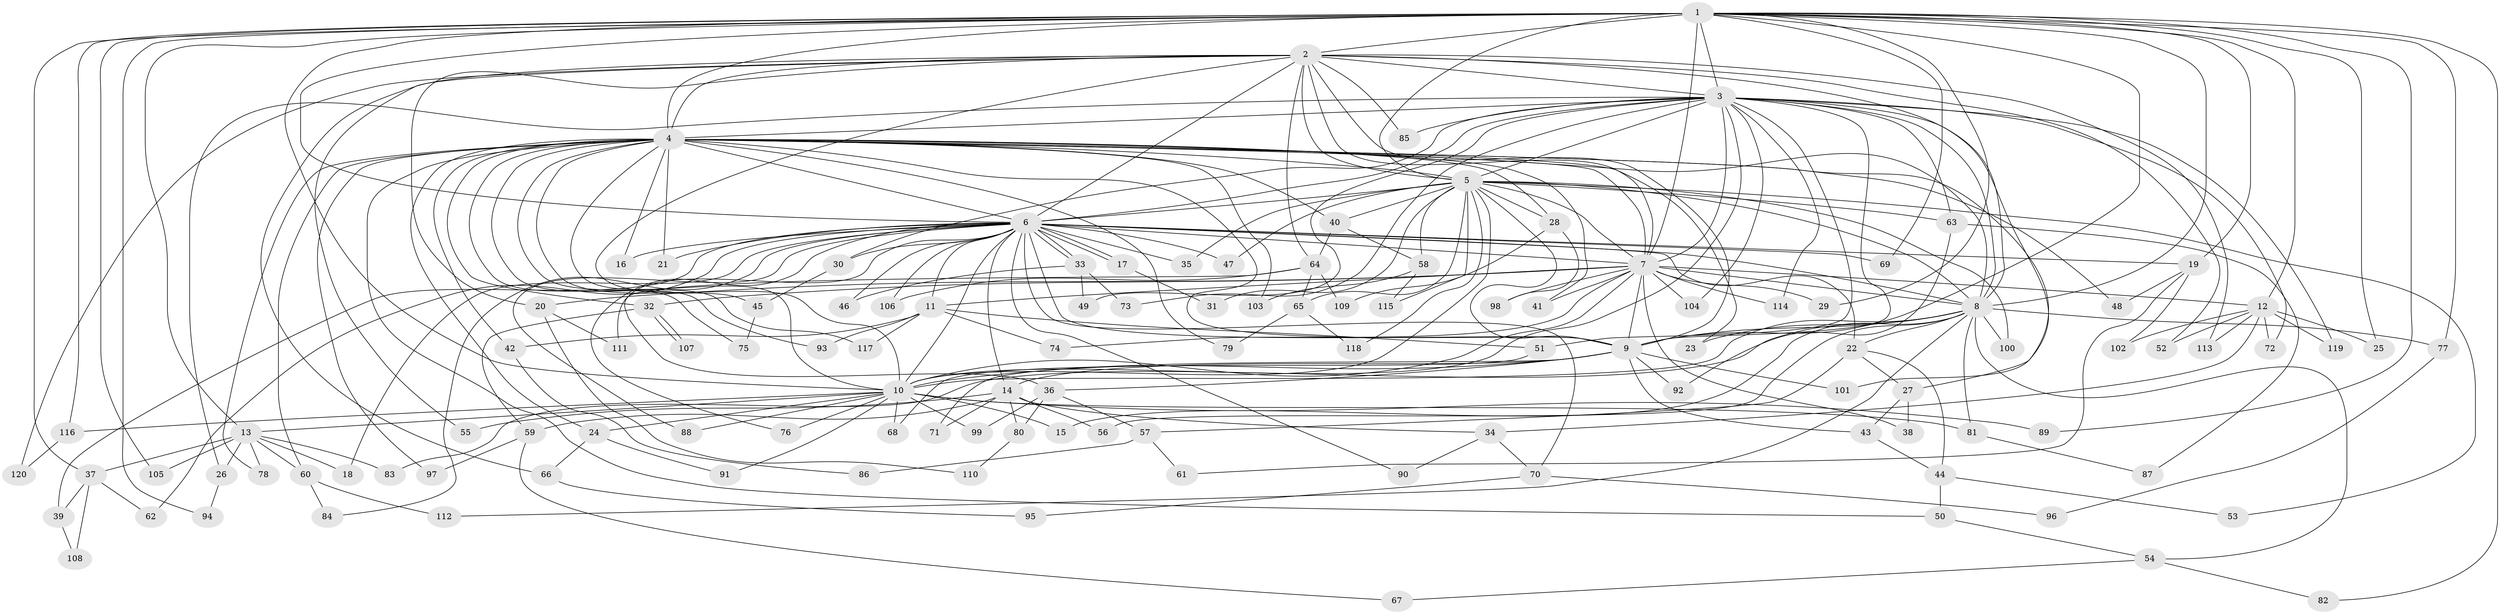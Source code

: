 // Generated by graph-tools (version 1.1) at 2025/25/03/09/25 03:25:47]
// undirected, 120 vertices, 265 edges
graph export_dot {
graph [start="1"]
  node [color=gray90,style=filled];
  1;
  2;
  3;
  4;
  5;
  6;
  7;
  8;
  9;
  10;
  11;
  12;
  13;
  14;
  15;
  16;
  17;
  18;
  19;
  20;
  21;
  22;
  23;
  24;
  25;
  26;
  27;
  28;
  29;
  30;
  31;
  32;
  33;
  34;
  35;
  36;
  37;
  38;
  39;
  40;
  41;
  42;
  43;
  44;
  45;
  46;
  47;
  48;
  49;
  50;
  51;
  52;
  53;
  54;
  55;
  56;
  57;
  58;
  59;
  60;
  61;
  62;
  63;
  64;
  65;
  66;
  67;
  68;
  69;
  70;
  71;
  72;
  73;
  74;
  75;
  76;
  77;
  78;
  79;
  80;
  81;
  82;
  83;
  84;
  85;
  86;
  87;
  88;
  89;
  90;
  91;
  92;
  93;
  94;
  95;
  96;
  97;
  98;
  99;
  100;
  101;
  102;
  103;
  104;
  105;
  106;
  107;
  108;
  109;
  110;
  111;
  112;
  113;
  114;
  115;
  116;
  117;
  118;
  119;
  120;
  1 -- 2;
  1 -- 3;
  1 -- 4;
  1 -- 5;
  1 -- 6;
  1 -- 7;
  1 -- 8;
  1 -- 9;
  1 -- 10;
  1 -- 12;
  1 -- 13;
  1 -- 19;
  1 -- 25;
  1 -- 29;
  1 -- 37;
  1 -- 69;
  1 -- 77;
  1 -- 82;
  1 -- 89;
  1 -- 94;
  1 -- 105;
  1 -- 116;
  2 -- 3;
  2 -- 4;
  2 -- 5;
  2 -- 6;
  2 -- 7;
  2 -- 8;
  2 -- 9;
  2 -- 10;
  2 -- 20;
  2 -- 52;
  2 -- 55;
  2 -- 64;
  2 -- 66;
  2 -- 85;
  2 -- 113;
  2 -- 120;
  3 -- 4;
  3 -- 5;
  3 -- 6;
  3 -- 7;
  3 -- 8;
  3 -- 9;
  3 -- 10;
  3 -- 26;
  3 -- 30;
  3 -- 49;
  3 -- 51;
  3 -- 63;
  3 -- 72;
  3 -- 73;
  3 -- 85;
  3 -- 101;
  3 -- 104;
  3 -- 114;
  3 -- 119;
  4 -- 5;
  4 -- 6;
  4 -- 7;
  4 -- 8;
  4 -- 9;
  4 -- 10;
  4 -- 16;
  4 -- 21;
  4 -- 23;
  4 -- 24;
  4 -- 27;
  4 -- 28;
  4 -- 32;
  4 -- 40;
  4 -- 41;
  4 -- 42;
  4 -- 45;
  4 -- 48;
  4 -- 50;
  4 -- 60;
  4 -- 75;
  4 -- 78;
  4 -- 79;
  4 -- 93;
  4 -- 97;
  4 -- 103;
  4 -- 117;
  5 -- 6;
  5 -- 7;
  5 -- 8;
  5 -- 9;
  5 -- 10;
  5 -- 28;
  5 -- 31;
  5 -- 35;
  5 -- 40;
  5 -- 47;
  5 -- 53;
  5 -- 58;
  5 -- 63;
  5 -- 65;
  5 -- 100;
  5 -- 115;
  5 -- 118;
  6 -- 7;
  6 -- 8;
  6 -- 9;
  6 -- 10;
  6 -- 11;
  6 -- 14;
  6 -- 16;
  6 -- 17;
  6 -- 17;
  6 -- 18;
  6 -- 19;
  6 -- 21;
  6 -- 22;
  6 -- 30;
  6 -- 33;
  6 -- 33;
  6 -- 35;
  6 -- 36;
  6 -- 39;
  6 -- 46;
  6 -- 47;
  6 -- 62;
  6 -- 69;
  6 -- 70;
  6 -- 76;
  6 -- 84;
  6 -- 88;
  6 -- 90;
  6 -- 106;
  7 -- 8;
  7 -- 9;
  7 -- 10;
  7 -- 11;
  7 -- 12;
  7 -- 20;
  7 -- 29;
  7 -- 32;
  7 -- 38;
  7 -- 41;
  7 -- 74;
  7 -- 98;
  7 -- 104;
  7 -- 114;
  8 -- 9;
  8 -- 10;
  8 -- 15;
  8 -- 22;
  8 -- 23;
  8 -- 54;
  8 -- 56;
  8 -- 77;
  8 -- 81;
  8 -- 83;
  8 -- 100;
  8 -- 112;
  9 -- 10;
  9 -- 14;
  9 -- 36;
  9 -- 43;
  9 -- 71;
  9 -- 92;
  9 -- 101;
  10 -- 13;
  10 -- 15;
  10 -- 24;
  10 -- 68;
  10 -- 76;
  10 -- 81;
  10 -- 88;
  10 -- 89;
  10 -- 91;
  10 -- 99;
  10 -- 116;
  11 -- 42;
  11 -- 51;
  11 -- 74;
  11 -- 93;
  11 -- 117;
  12 -- 25;
  12 -- 34;
  12 -- 52;
  12 -- 72;
  12 -- 102;
  12 -- 113;
  12 -- 119;
  13 -- 18;
  13 -- 26;
  13 -- 37;
  13 -- 60;
  13 -- 78;
  13 -- 83;
  13 -- 105;
  14 -- 34;
  14 -- 55;
  14 -- 56;
  14 -- 59;
  14 -- 71;
  14 -- 80;
  17 -- 31;
  19 -- 48;
  19 -- 61;
  19 -- 102;
  20 -- 110;
  20 -- 111;
  22 -- 27;
  22 -- 44;
  22 -- 57;
  24 -- 66;
  24 -- 91;
  26 -- 94;
  27 -- 38;
  27 -- 43;
  28 -- 98;
  28 -- 109;
  30 -- 45;
  32 -- 59;
  32 -- 107;
  32 -- 107;
  33 -- 46;
  33 -- 49;
  33 -- 73;
  34 -- 70;
  34 -- 90;
  36 -- 57;
  36 -- 80;
  36 -- 99;
  37 -- 39;
  37 -- 62;
  37 -- 108;
  39 -- 108;
  40 -- 58;
  40 -- 64;
  42 -- 86;
  43 -- 44;
  44 -- 50;
  44 -- 53;
  45 -- 75;
  50 -- 54;
  51 -- 68;
  54 -- 67;
  54 -- 82;
  57 -- 61;
  57 -- 86;
  58 -- 103;
  58 -- 115;
  59 -- 67;
  59 -- 97;
  60 -- 84;
  60 -- 112;
  63 -- 87;
  63 -- 92;
  64 -- 65;
  64 -- 106;
  64 -- 109;
  64 -- 111;
  65 -- 79;
  65 -- 118;
  66 -- 95;
  70 -- 95;
  70 -- 96;
  77 -- 96;
  80 -- 110;
  81 -- 87;
  116 -- 120;
}
